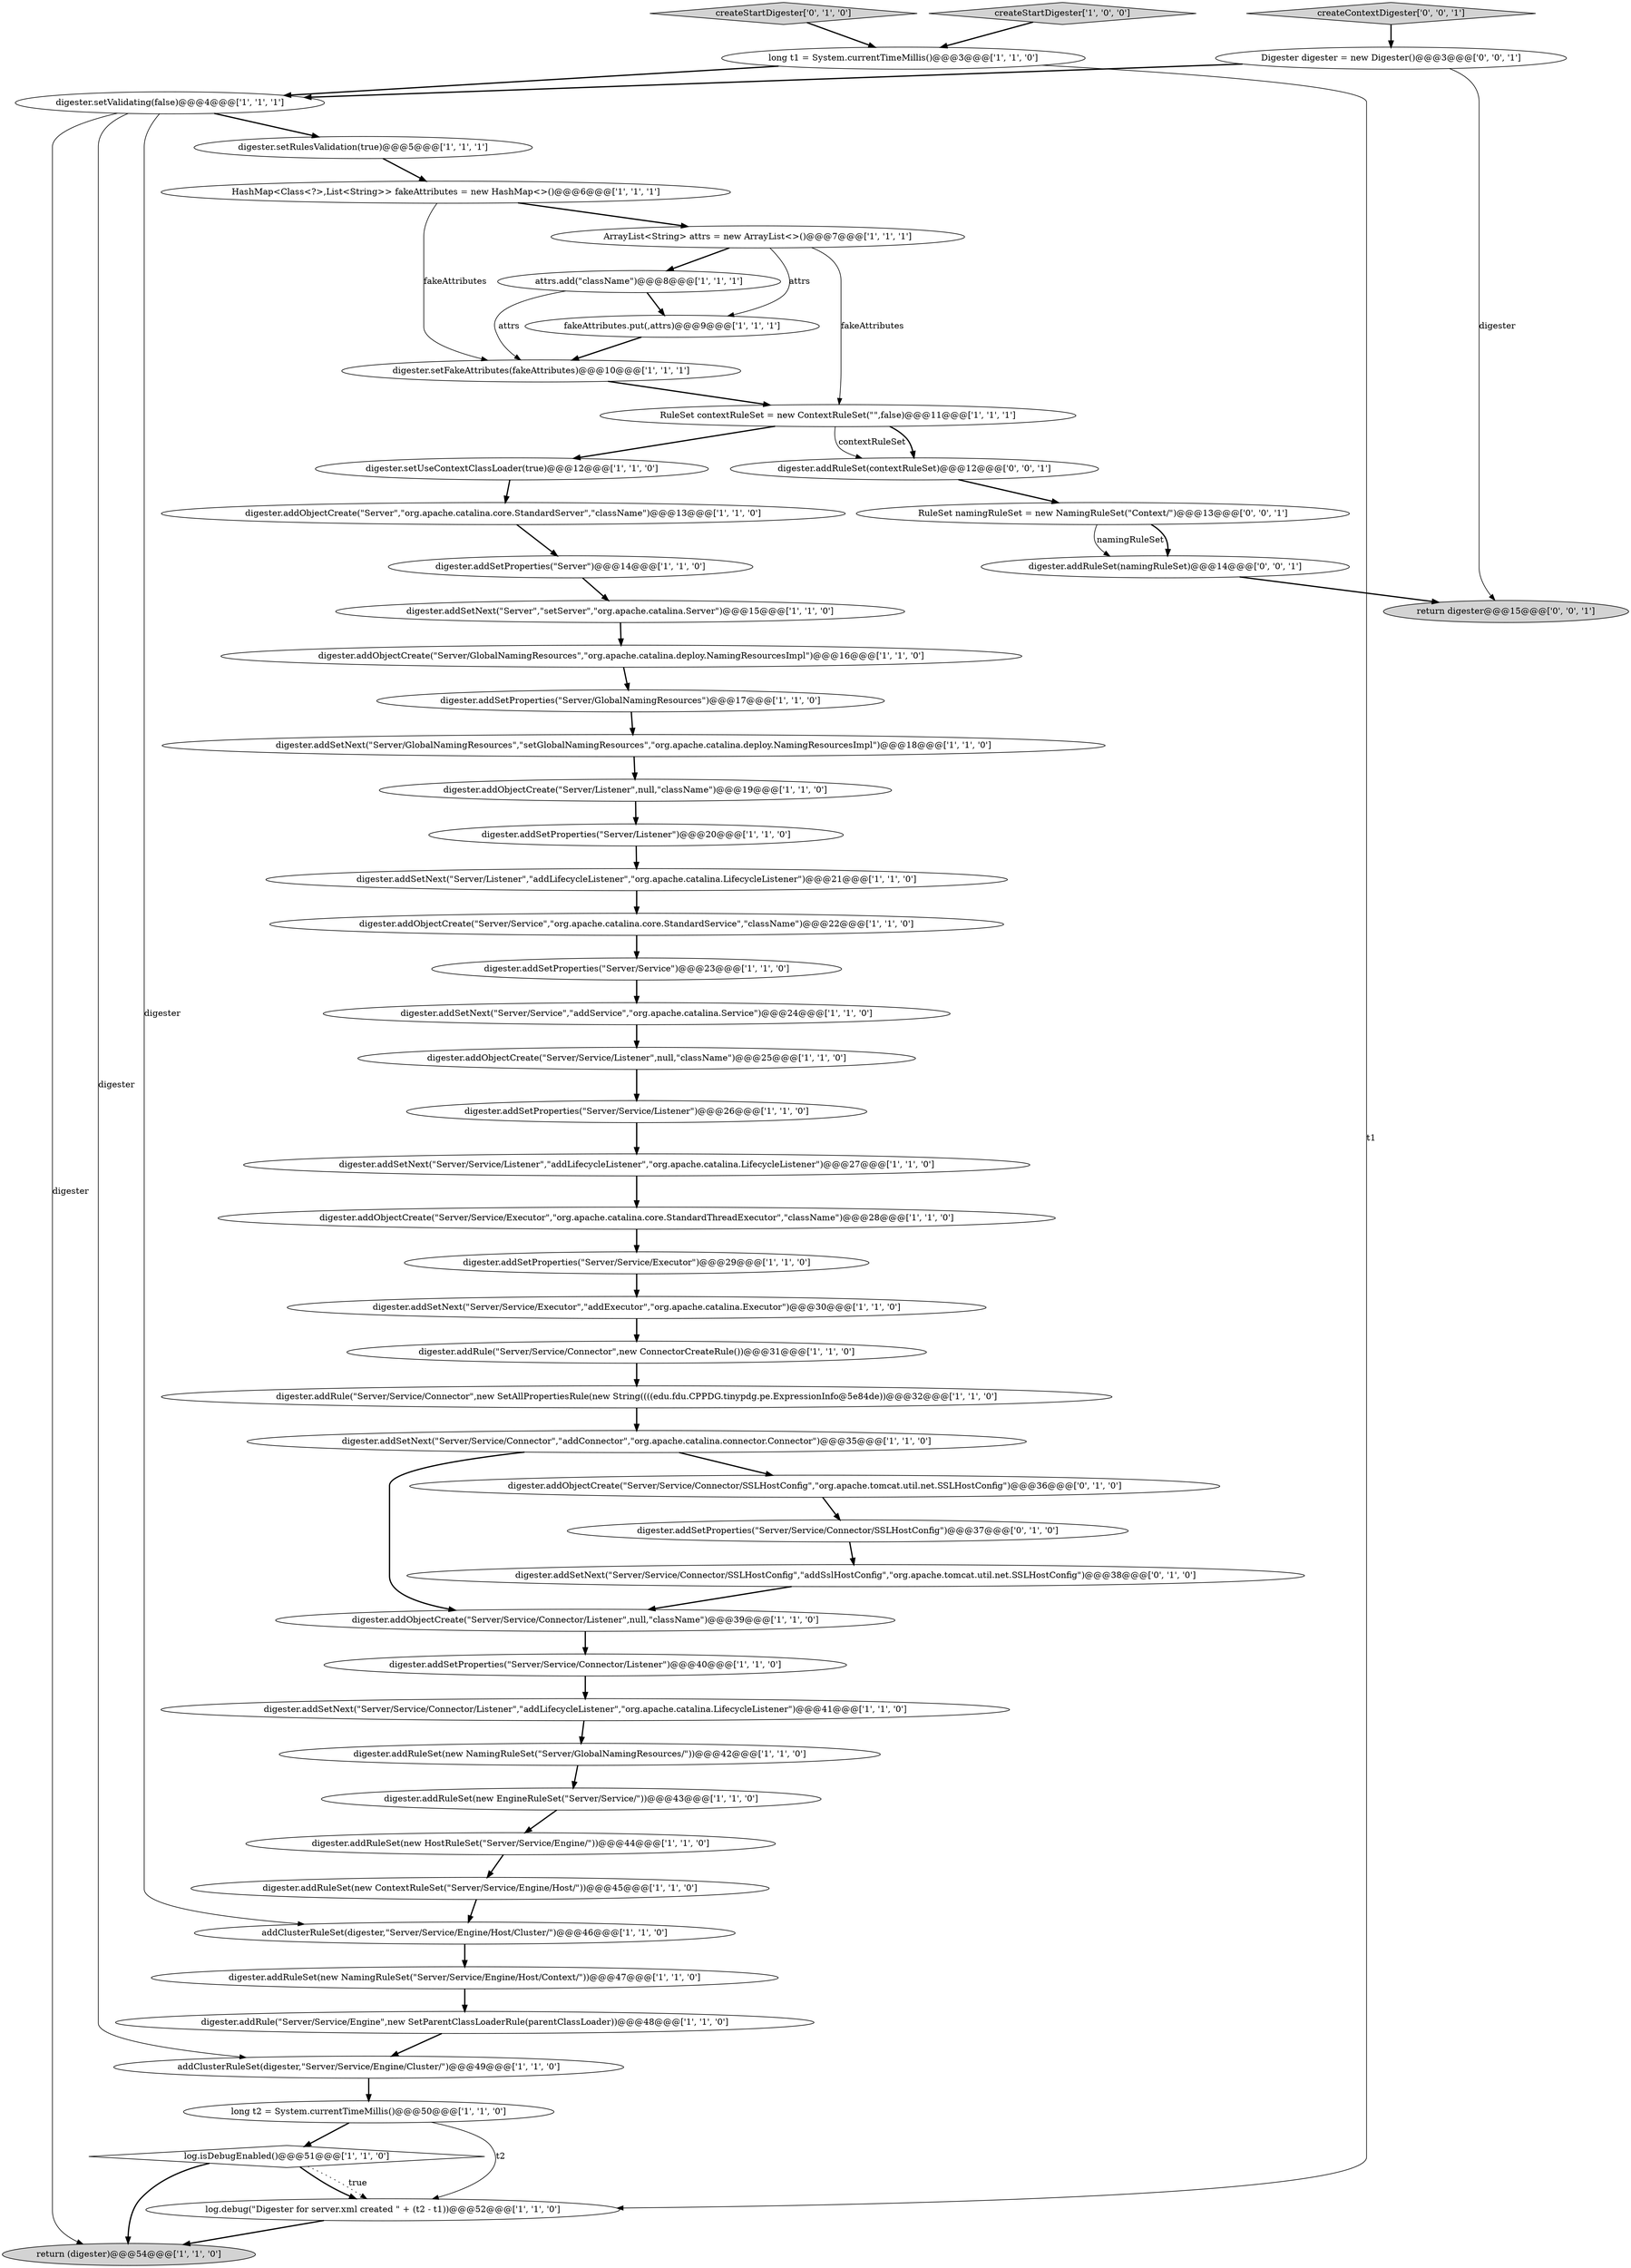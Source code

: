digraph {
18 [style = filled, label = "ArrayList<String> attrs = new ArrayList<>()@@@7@@@['1', '1', '1']", fillcolor = white, shape = ellipse image = "AAA0AAABBB1BBB"];
28 [style = filled, label = "digester.addRuleSet(new EngineRuleSet(\"Server/Service/\"))@@@43@@@['1', '1', '0']", fillcolor = white, shape = ellipse image = "AAA0AAABBB1BBB"];
56 [style = filled, label = "Digester digester = new Digester()@@@3@@@['0', '0', '1']", fillcolor = white, shape = ellipse image = "AAA0AAABBB3BBB"];
11 [style = filled, label = "digester.addRuleSet(new ContextRuleSet(\"Server/Service/Engine/Host/\"))@@@45@@@['1', '1', '0']", fillcolor = white, shape = ellipse image = "AAA0AAABBB1BBB"];
15 [style = filled, label = "addClusterRuleSet(digester,\"Server/Service/Engine/Host/Cluster/\")@@@46@@@['1', '1', '0']", fillcolor = white, shape = ellipse image = "AAA0AAABBB1BBB"];
26 [style = filled, label = "digester.setRulesValidation(true)@@@5@@@['1', '1', '1']", fillcolor = white, shape = ellipse image = "AAA0AAABBB1BBB"];
46 [style = filled, label = "digester.addSetProperties(\"Server/Service/Connector/Listener\")@@@40@@@['1', '1', '0']", fillcolor = white, shape = ellipse image = "AAA0AAABBB1BBB"];
12 [style = filled, label = "digester.addSetProperties(\"Server/Listener\")@@@20@@@['1', '1', '0']", fillcolor = white, shape = ellipse image = "AAA0AAABBB1BBB"];
24 [style = filled, label = "digester.addSetNext(\"Server\",\"setServer\",\"org.apache.catalina.Server\")@@@15@@@['1', '1', '0']", fillcolor = white, shape = ellipse image = "AAA0AAABBB1BBB"];
13 [style = filled, label = "long t1 = System.currentTimeMillis()@@@3@@@['1', '1', '0']", fillcolor = white, shape = ellipse image = "AAA0AAABBB1BBB"];
4 [style = filled, label = "digester.addRule(\"Server/Service/Connector\",new SetAllPropertiesRule(new String((((edu.fdu.CPPDG.tinypdg.pe.ExpressionInfo@5e84de))@@@32@@@['1', '1', '0']", fillcolor = white, shape = ellipse image = "AAA0AAABBB1BBB"];
22 [style = filled, label = "digester.addRuleSet(new NamingRuleSet(\"Server/Service/Engine/Host/Context/\"))@@@47@@@['1', '1', '0']", fillcolor = white, shape = ellipse image = "AAA0AAABBB1BBB"];
20 [style = filled, label = "log.debug(\"Digester for server.xml created \" + (t2 - t1))@@@52@@@['1', '1', '0']", fillcolor = white, shape = ellipse image = "AAA0AAABBB1BBB"];
30 [style = filled, label = "digester.setFakeAttributes(fakeAttributes)@@@10@@@['1', '1', '1']", fillcolor = white, shape = ellipse image = "AAA0AAABBB1BBB"];
42 [style = filled, label = "fakeAttributes.put(,attrs)@@@9@@@['1', '1', '1']", fillcolor = white, shape = ellipse image = "AAA0AAABBB1BBB"];
5 [style = filled, label = "digester.addRuleSet(new HostRuleSet(\"Server/Service/Engine/\"))@@@44@@@['1', '1', '0']", fillcolor = white, shape = ellipse image = "AAA0AAABBB1BBB"];
37 [style = filled, label = "digester.addObjectCreate(\"Server/GlobalNamingResources\",\"org.apache.catalina.deploy.NamingResourcesImpl\")@@@16@@@['1', '1', '0']", fillcolor = white, shape = ellipse image = "AAA0AAABBB1BBB"];
23 [style = filled, label = "createStartDigester['1', '0', '0']", fillcolor = lightgray, shape = diamond image = "AAA0AAABBB1BBB"];
21 [style = filled, label = "addClusterRuleSet(digester,\"Server/Service/Engine/Cluster/\")@@@49@@@['1', '1', '0']", fillcolor = white, shape = ellipse image = "AAA0AAABBB1BBB"];
41 [style = filled, label = "digester.setValidating(false)@@@4@@@['1', '1', '1']", fillcolor = white, shape = ellipse image = "AAA0AAABBB1BBB"];
14 [style = filled, label = "digester.addObjectCreate(\"Server/Service\",\"org.apache.catalina.core.StandardService\",\"className\")@@@22@@@['1', '1', '0']", fillcolor = white, shape = ellipse image = "AAA0AAABBB1BBB"];
38 [style = filled, label = "digester.addSetProperties(\"Server/Service\")@@@23@@@['1', '1', '0']", fillcolor = white, shape = ellipse image = "AAA0AAABBB1BBB"];
16 [style = filled, label = "digester.addRuleSet(new NamingRuleSet(\"Server/GlobalNamingResources/\"))@@@42@@@['1', '1', '0']", fillcolor = white, shape = ellipse image = "AAA0AAABBB1BBB"];
0 [style = filled, label = "digester.setUseContextClassLoader(true)@@@12@@@['1', '1', '0']", fillcolor = white, shape = ellipse image = "AAA0AAABBB1BBB"];
55 [style = filled, label = "RuleSet namingRuleSet = new NamingRuleSet(\"Context/\")@@@13@@@['0', '0', '1']", fillcolor = white, shape = ellipse image = "AAA0AAABBB3BBB"];
3 [style = filled, label = "digester.addRule(\"Server/Service/Engine\",new SetParentClassLoaderRule(parentClassLoader))@@@48@@@['1', '1', '0']", fillcolor = white, shape = ellipse image = "AAA0AAABBB1BBB"];
49 [style = filled, label = "createStartDigester['0', '1', '0']", fillcolor = lightgray, shape = diamond image = "AAA0AAABBB2BBB"];
25 [style = filled, label = "digester.addObjectCreate(\"Server/Service/Connector/Listener\",null,\"className\")@@@39@@@['1', '1', '0']", fillcolor = white, shape = ellipse image = "AAA0AAABBB1BBB"];
6 [style = filled, label = "log.isDebugEnabled()@@@51@@@['1', '1', '0']", fillcolor = white, shape = diamond image = "AAA0AAABBB1BBB"];
10 [style = filled, label = "digester.addSetNext(\"Server/Listener\",\"addLifecycleListener\",\"org.apache.catalina.LifecycleListener\")@@@21@@@['1', '1', '0']", fillcolor = white, shape = ellipse image = "AAA0AAABBB1BBB"];
17 [style = filled, label = "digester.addSetProperties(\"Server/GlobalNamingResources\")@@@17@@@['1', '1', '0']", fillcolor = white, shape = ellipse image = "AAA0AAABBB1BBB"];
7 [style = filled, label = "digester.addObjectCreate(\"Server/Listener\",null,\"className\")@@@19@@@['1', '1', '0']", fillcolor = white, shape = ellipse image = "AAA0AAABBB1BBB"];
35 [style = filled, label = "attrs.add(\"className\")@@@8@@@['1', '1', '1']", fillcolor = white, shape = ellipse image = "AAA0AAABBB1BBB"];
48 [style = filled, label = "digester.addSetNext(\"Server/Service/Connector/SSLHostConfig\",\"addSslHostConfig\",\"org.apache.tomcat.util.net.SSLHostConfig\")@@@38@@@['0', '1', '0']", fillcolor = white, shape = ellipse image = "AAA1AAABBB2BBB"];
52 [style = filled, label = "createContextDigester['0', '0', '1']", fillcolor = lightgray, shape = diamond image = "AAA0AAABBB3BBB"];
47 [style = filled, label = "digester.addObjectCreate(\"Server/Service/Connector/SSLHostConfig\",\"org.apache.tomcat.util.net.SSLHostConfig\")@@@36@@@['0', '1', '0']", fillcolor = white, shape = ellipse image = "AAA1AAABBB2BBB"];
51 [style = filled, label = "return digester@@@15@@@['0', '0', '1']", fillcolor = lightgray, shape = ellipse image = "AAA0AAABBB3BBB"];
36 [style = filled, label = "return (digester)@@@54@@@['1', '1', '0']", fillcolor = lightgray, shape = ellipse image = "AAA0AAABBB1BBB"];
31 [style = filled, label = "digester.addSetNext(\"Server/Service/Executor\",\"addExecutor\",\"org.apache.catalina.Executor\")@@@30@@@['1', '1', '0']", fillcolor = white, shape = ellipse image = "AAA0AAABBB1BBB"];
45 [style = filled, label = "digester.addSetNext(\"Server/Service/Connector\",\"addConnector\",\"org.apache.catalina.connector.Connector\")@@@35@@@['1', '1', '0']", fillcolor = white, shape = ellipse image = "AAA0AAABBB1BBB"];
27 [style = filled, label = "digester.addObjectCreate(\"Server\",\"org.apache.catalina.core.StandardServer\",\"className\")@@@13@@@['1', '1', '0']", fillcolor = white, shape = ellipse image = "AAA0AAABBB1BBB"];
1 [style = filled, label = "digester.addRule(\"Server/Service/Connector\",new ConnectorCreateRule())@@@31@@@['1', '1', '0']", fillcolor = white, shape = ellipse image = "AAA0AAABBB1BBB"];
34 [style = filled, label = "digester.addSetProperties(\"Server/Service/Executor\")@@@29@@@['1', '1', '0']", fillcolor = white, shape = ellipse image = "AAA0AAABBB1BBB"];
40 [style = filled, label = "digester.addSetNext(\"Server/Service\",\"addService\",\"org.apache.catalina.Service\")@@@24@@@['1', '1', '0']", fillcolor = white, shape = ellipse image = "AAA0AAABBB1BBB"];
44 [style = filled, label = "RuleSet contextRuleSet = new ContextRuleSet(\"\",false)@@@11@@@['1', '1', '1']", fillcolor = white, shape = ellipse image = "AAA0AAABBB1BBB"];
54 [style = filled, label = "digester.addRuleSet(namingRuleSet)@@@14@@@['0', '0', '1']", fillcolor = white, shape = ellipse image = "AAA0AAABBB3BBB"];
2 [style = filled, label = "digester.addObjectCreate(\"Server/Service/Listener\",null,\"className\")@@@25@@@['1', '1', '0']", fillcolor = white, shape = ellipse image = "AAA0AAABBB1BBB"];
33 [style = filled, label = "digester.addSetProperties(\"Server\")@@@14@@@['1', '1', '0']", fillcolor = white, shape = ellipse image = "AAA0AAABBB1BBB"];
29 [style = filled, label = "long t2 = System.currentTimeMillis()@@@50@@@['1', '1', '0']", fillcolor = white, shape = ellipse image = "AAA0AAABBB1BBB"];
39 [style = filled, label = "digester.addSetNext(\"Server/GlobalNamingResources\",\"setGlobalNamingResources\",\"org.apache.catalina.deploy.NamingResourcesImpl\")@@@18@@@['1', '1', '0']", fillcolor = white, shape = ellipse image = "AAA0AAABBB1BBB"];
8 [style = filled, label = "digester.addObjectCreate(\"Server/Service/Executor\",\"org.apache.catalina.core.StandardThreadExecutor\",\"className\")@@@28@@@['1', '1', '0']", fillcolor = white, shape = ellipse image = "AAA0AAABBB1BBB"];
50 [style = filled, label = "digester.addSetProperties(\"Server/Service/Connector/SSLHostConfig\")@@@37@@@['0', '1', '0']", fillcolor = white, shape = ellipse image = "AAA1AAABBB2BBB"];
32 [style = filled, label = "digester.addSetNext(\"Server/Service/Connector/Listener\",\"addLifecycleListener\",\"org.apache.catalina.LifecycleListener\")@@@41@@@['1', '1', '0']", fillcolor = white, shape = ellipse image = "AAA0AAABBB1BBB"];
53 [style = filled, label = "digester.addRuleSet(contextRuleSet)@@@12@@@['0', '0', '1']", fillcolor = white, shape = ellipse image = "AAA0AAABBB3BBB"];
19 [style = filled, label = "digester.addSetProperties(\"Server/Service/Listener\")@@@26@@@['1', '1', '0']", fillcolor = white, shape = ellipse image = "AAA0AAABBB1BBB"];
43 [style = filled, label = "digester.addSetNext(\"Server/Service/Listener\",\"addLifecycleListener\",\"org.apache.catalina.LifecycleListener\")@@@27@@@['1', '1', '0']", fillcolor = white, shape = ellipse image = "AAA0AAABBB1BBB"];
9 [style = filled, label = "HashMap<Class<?>,List<String>> fakeAttributes = new HashMap<>()@@@6@@@['1', '1', '1']", fillcolor = white, shape = ellipse image = "AAA0AAABBB1BBB"];
9->18 [style = bold, label=""];
18->44 [style = solid, label="fakeAttributes"];
24->37 [style = bold, label=""];
14->38 [style = bold, label=""];
27->33 [style = bold, label=""];
52->56 [style = bold, label=""];
41->15 [style = solid, label="digester"];
31->1 [style = bold, label=""];
53->55 [style = bold, label=""];
38->40 [style = bold, label=""];
56->51 [style = solid, label="digester"];
46->32 [style = bold, label=""];
22->3 [style = bold, label=""];
3->21 [style = bold, label=""];
35->42 [style = bold, label=""];
41->36 [style = solid, label="digester"];
50->48 [style = bold, label=""];
45->47 [style = bold, label=""];
15->22 [style = bold, label=""];
11->15 [style = bold, label=""];
44->0 [style = bold, label=""];
6->20 [style = bold, label=""];
26->9 [style = bold, label=""];
4->45 [style = bold, label=""];
21->29 [style = bold, label=""];
13->41 [style = bold, label=""];
8->34 [style = bold, label=""];
29->20 [style = solid, label="t2"];
19->43 [style = bold, label=""];
0->27 [style = bold, label=""];
39->7 [style = bold, label=""];
12->10 [style = bold, label=""];
37->17 [style = bold, label=""];
41->26 [style = bold, label=""];
2->19 [style = bold, label=""];
7->12 [style = bold, label=""];
29->6 [style = bold, label=""];
23->13 [style = bold, label=""];
49->13 [style = bold, label=""];
47->50 [style = bold, label=""];
5->11 [style = bold, label=""];
34->31 [style = bold, label=""];
18->42 [style = solid, label="attrs"];
44->53 [style = solid, label="contextRuleSet"];
1->4 [style = bold, label=""];
28->5 [style = bold, label=""];
32->16 [style = bold, label=""];
56->41 [style = bold, label=""];
16->28 [style = bold, label=""];
44->53 [style = bold, label=""];
25->46 [style = bold, label=""];
17->39 [style = bold, label=""];
40->2 [style = bold, label=""];
13->20 [style = solid, label="t1"];
20->36 [style = bold, label=""];
54->51 [style = bold, label=""];
55->54 [style = solid, label="namingRuleSet"];
41->21 [style = solid, label="digester"];
45->25 [style = bold, label=""];
6->36 [style = bold, label=""];
30->44 [style = bold, label=""];
33->24 [style = bold, label=""];
35->30 [style = solid, label="attrs"];
6->20 [style = dotted, label="true"];
43->8 [style = bold, label=""];
10->14 [style = bold, label=""];
18->35 [style = bold, label=""];
48->25 [style = bold, label=""];
55->54 [style = bold, label=""];
9->30 [style = solid, label="fakeAttributes"];
42->30 [style = bold, label=""];
}
